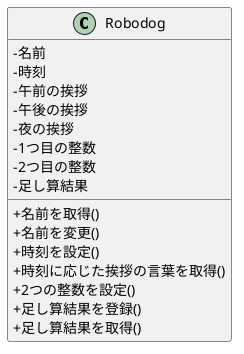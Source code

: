 @startuml 
skinparam ClassAttributeIconSize 0 

class Robodog {
-名前
-時刻
-午前の挨拶
-午後の挨拶
-夜の挨拶
-1つ目の整数
-2つ目の整数
-足し算結果

 +名前を取得()
 +名前を変更()
 +時刻を設定()
 +時刻に応じた挨拶の言葉を取得()
 +2つの整数を設定()
 +足し算結果を登録()
 +足し算結果を取得()
}
@enduml